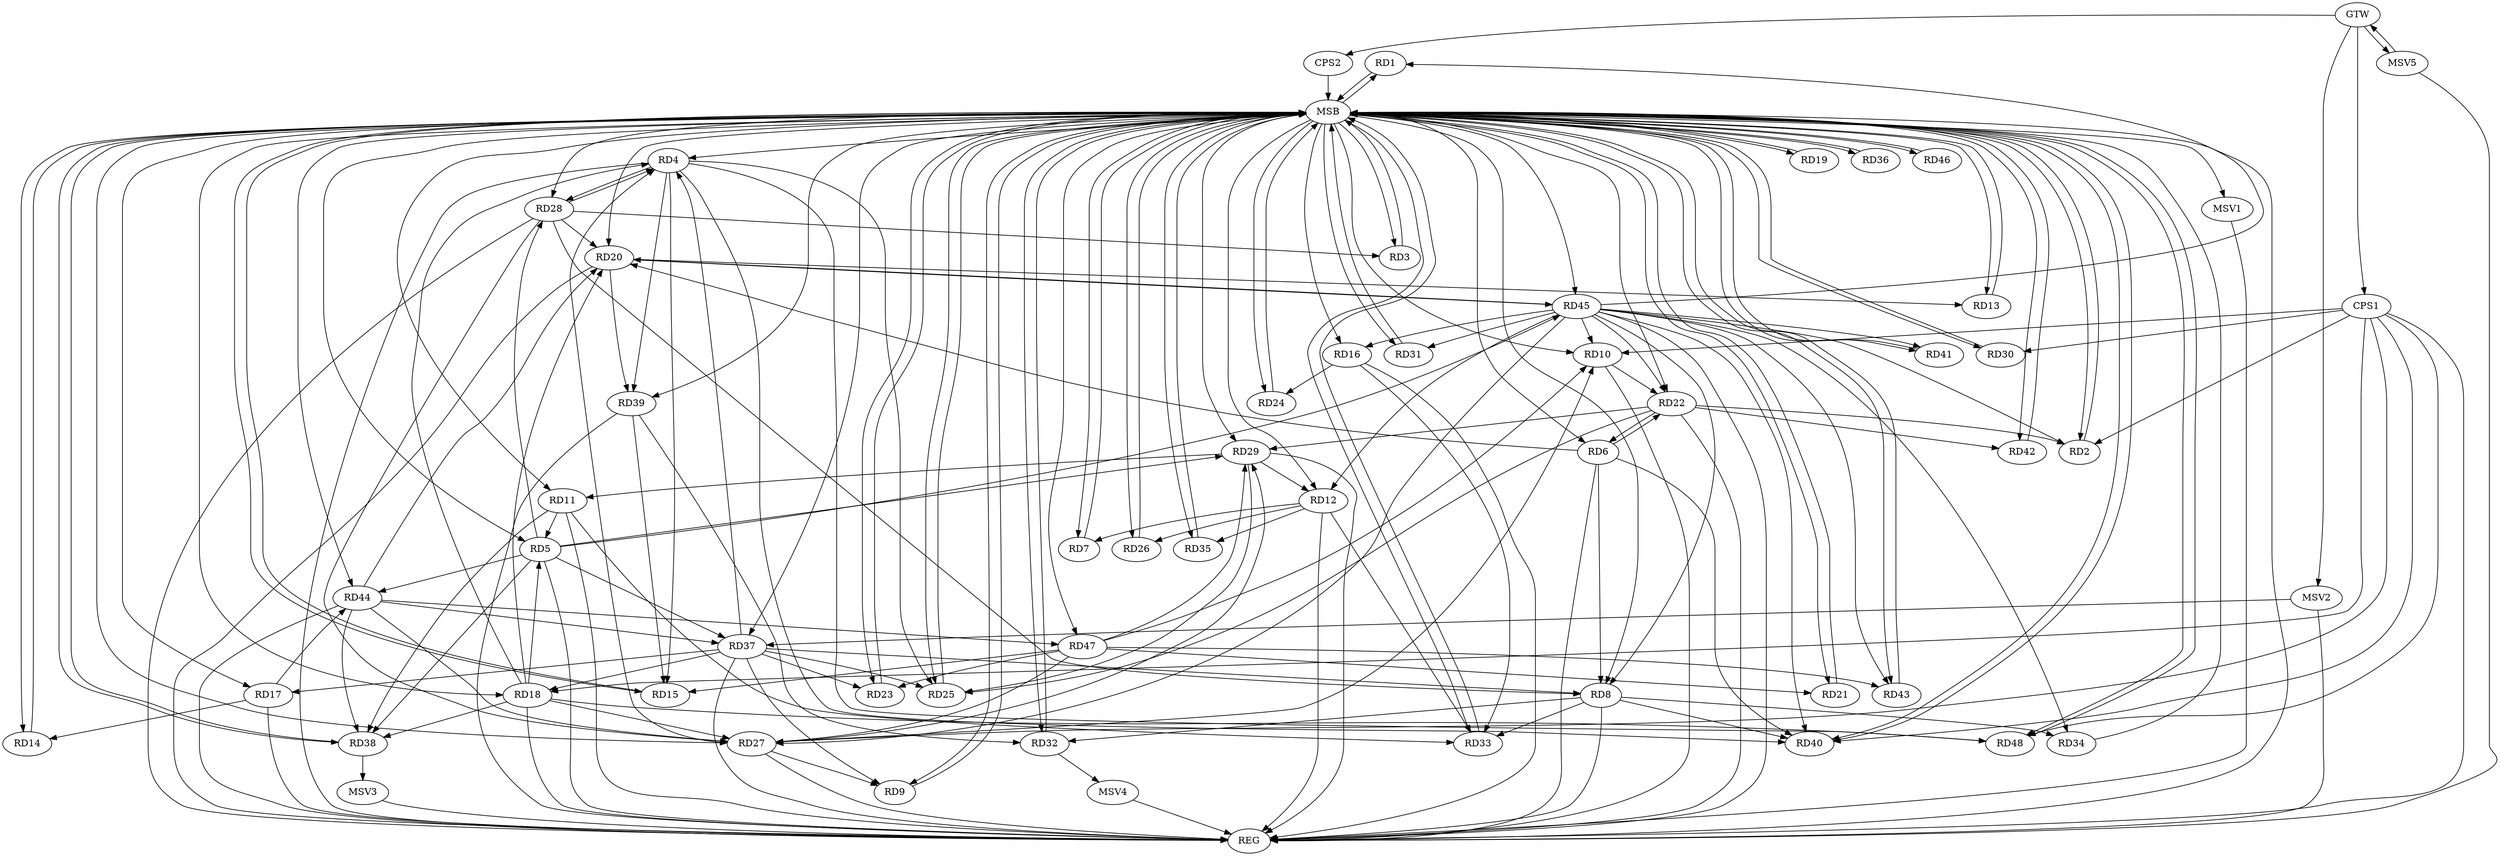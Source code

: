 strict digraph G {
  RD1 [ label="RD1" ];
  RD2 [ label="RD2" ];
  RD3 [ label="RD3" ];
  RD4 [ label="RD4" ];
  RD5 [ label="RD5" ];
  RD6 [ label="RD6" ];
  RD7 [ label="RD7" ];
  RD8 [ label="RD8" ];
  RD9 [ label="RD9" ];
  RD10 [ label="RD10" ];
  RD11 [ label="RD11" ];
  RD12 [ label="RD12" ];
  RD13 [ label="RD13" ];
  RD14 [ label="RD14" ];
  RD15 [ label="RD15" ];
  RD16 [ label="RD16" ];
  RD17 [ label="RD17" ];
  RD18 [ label="RD18" ];
  RD19 [ label="RD19" ];
  RD20 [ label="RD20" ];
  RD21 [ label="RD21" ];
  RD22 [ label="RD22" ];
  RD23 [ label="RD23" ];
  RD24 [ label="RD24" ];
  RD25 [ label="RD25" ];
  RD26 [ label="RD26" ];
  RD27 [ label="RD27" ];
  RD28 [ label="RD28" ];
  RD29 [ label="RD29" ];
  RD30 [ label="RD30" ];
  RD31 [ label="RD31" ];
  RD32 [ label="RD32" ];
  RD33 [ label="RD33" ];
  RD34 [ label="RD34" ];
  RD35 [ label="RD35" ];
  RD36 [ label="RD36" ];
  RD37 [ label="RD37" ];
  RD38 [ label="RD38" ];
  RD39 [ label="RD39" ];
  RD40 [ label="RD40" ];
  RD41 [ label="RD41" ];
  RD42 [ label="RD42" ];
  RD43 [ label="RD43" ];
  RD44 [ label="RD44" ];
  RD45 [ label="RD45" ];
  RD46 [ label="RD46" ];
  RD47 [ label="RD47" ];
  RD48 [ label="RD48" ];
  CPS1 [ label="CPS1" ];
  CPS2 [ label="CPS2" ];
  GTW [ label="GTW" ];
  REG [ label="REG" ];
  MSB [ label="MSB" ];
  MSV1 [ label="MSV1" ];
  MSV2 [ label="MSV2" ];
  MSV3 [ label="MSV3" ];
  MSV4 [ label="MSV4" ];
  MSV5 [ label="MSV5" ];
  RD45 -> RD1;
  RD22 -> RD2;
  RD28 -> RD3;
  RD4 -> RD15;
  RD18 -> RD4;
  RD4 -> RD25;
  RD27 -> RD4;
  RD4 -> RD28;
  RD28 -> RD4;
  RD37 -> RD4;
  RD4 -> RD39;
  RD4 -> RD40;
  RD4 -> RD48;
  RD11 -> RD5;
  RD18 -> RD5;
  RD5 -> RD28;
  RD5 -> RD29;
  RD5 -> RD37;
  RD5 -> RD38;
  RD5 -> RD44;
  RD5 -> RD45;
  RD6 -> RD8;
  RD6 -> RD20;
  RD6 -> RD22;
  RD22 -> RD6;
  RD6 -> RD40;
  RD12 -> RD7;
  RD28 -> RD8;
  RD8 -> RD32;
  RD8 -> RD33;
  RD8 -> RD34;
  RD37 -> RD8;
  RD8 -> RD40;
  RD45 -> RD8;
  RD27 -> RD9;
  RD37 -> RD9;
  RD10 -> RD22;
  RD27 -> RD10;
  RD45 -> RD10;
  RD47 -> RD10;
  RD29 -> RD11;
  RD11 -> RD33;
  RD11 -> RD38;
  RD12 -> RD26;
  RD29 -> RD12;
  RD12 -> RD33;
  RD12 -> RD35;
  RD45 -> RD12;
  RD20 -> RD13;
  RD17 -> RD14;
  RD39 -> RD15;
  RD47 -> RD15;
  RD16 -> RD24;
  RD16 -> RD33;
  RD45 -> RD16;
  RD37 -> RD17;
  RD17 -> RD44;
  RD18 -> RD20;
  RD18 -> RD27;
  RD37 -> RD18;
  RD18 -> RD38;
  RD18 -> RD48;
  RD28 -> RD20;
  RD20 -> RD39;
  RD44 -> RD20;
  RD20 -> RD45;
  RD45 -> RD20;
  RD47 -> RD21;
  RD22 -> RD25;
  RD22 -> RD29;
  RD22 -> RD42;
  RD37 -> RD23;
  RD47 -> RD23;
  RD29 -> RD25;
  RD37 -> RD25;
  RD28 -> RD27;
  RD27 -> RD29;
  RD44 -> RD27;
  RD45 -> RD27;
  RD47 -> RD27;
  RD47 -> RD29;
  RD39 -> RD32;
  RD44 -> RD37;
  RD44 -> RD38;
  RD45 -> RD40;
  RD45 -> RD43;
  RD47 -> RD43;
  RD44 -> RD47;
  CPS1 -> RD30;
  CPS1 -> RD10;
  CPS1 -> RD40;
  CPS1 -> RD48;
  CPS1 -> RD27;
  CPS1 -> RD18;
  CPS1 -> RD2;
  GTW -> CPS1;
  GTW -> CPS2;
  RD4 -> REG;
  RD5 -> REG;
  RD6 -> REG;
  RD8 -> REG;
  RD10 -> REG;
  RD11 -> REG;
  RD12 -> REG;
  RD16 -> REG;
  RD17 -> REG;
  RD18 -> REG;
  RD20 -> REG;
  RD22 -> REG;
  RD27 -> REG;
  RD28 -> REG;
  RD29 -> REG;
  RD37 -> REG;
  RD39 -> REG;
  RD44 -> REG;
  RD45 -> REG;
  CPS1 -> REG;
  RD1 -> MSB;
  MSB -> RD2;
  MSB -> RD3;
  MSB -> RD11;
  MSB -> RD17;
  MSB -> RD21;
  MSB -> RD28;
  MSB -> RD36;
  MSB -> RD44;
  MSB -> REG;
  RD2 -> MSB;
  MSB -> RD8;
  MSB -> RD13;
  MSB -> RD15;
  MSB -> RD18;
  MSB -> RD30;
  MSB -> RD43;
  MSB -> RD46;
  RD3 -> MSB;
  MSB -> RD24;
  MSB -> RD35;
  MSB -> RD37;
  RD7 -> MSB;
  MSB -> RD10;
  MSB -> RD29;
  RD9 -> MSB;
  MSB -> RD41;
  MSB -> RD45;
  MSB -> RD47;
  RD13 -> MSB;
  MSB -> RD5;
  MSB -> RD32;
  RD14 -> MSB;
  MSB -> RD4;
  MSB -> RD9;
  MSB -> RD19;
  MSB -> RD25;
  MSB -> RD26;
  MSB -> RD31;
  RD15 -> MSB;
  MSB -> RD20;
  MSB -> RD27;
  RD19 -> MSB;
  MSB -> RD1;
  MSB -> RD12;
  MSB -> RD16;
  RD21 -> MSB;
  MSB -> RD7;
  RD23 -> MSB;
  MSB -> RD38;
  RD24 -> MSB;
  MSB -> RD42;
  MSB -> RD48;
  RD25 -> MSB;
  MSB -> RD39;
  RD26 -> MSB;
  MSB -> RD6;
  MSB -> RD40;
  RD30 -> MSB;
  MSB -> RD23;
  MSB -> RD33;
  RD31 -> MSB;
  RD32 -> MSB;
  RD33 -> MSB;
  RD34 -> MSB;
  MSB -> RD22;
  RD35 -> MSB;
  RD36 -> MSB;
  RD38 -> MSB;
  RD40 -> MSB;
  MSB -> RD14;
  RD41 -> MSB;
  RD42 -> MSB;
  RD43 -> MSB;
  RD46 -> MSB;
  RD48 -> MSB;
  CPS2 -> MSB;
  RD45 -> RD22;
  RD45 -> RD41;
  RD45 -> RD2;
  RD45 -> RD34;
  RD45 -> RD31;
  MSB -> MSV1;
  MSV1 -> REG;
  MSV2 -> RD37;
  GTW -> MSV2;
  MSV2 -> REG;
  RD38 -> MSV3;
  MSV3 -> REG;
  RD32 -> MSV4;
  MSV4 -> REG;
  MSV5 -> GTW;
  GTW -> MSV5;
  MSV5 -> REG;
}
